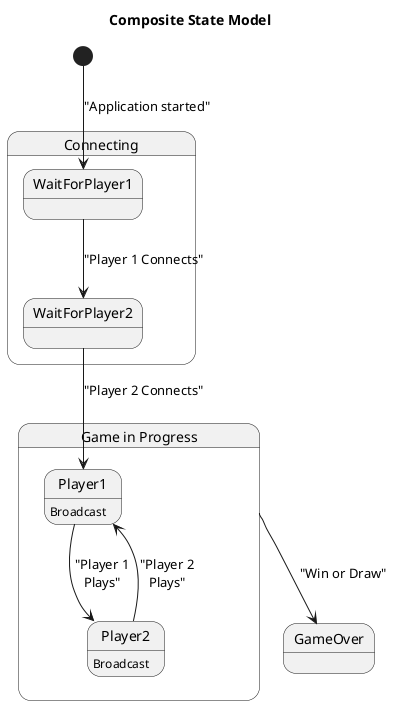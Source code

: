 @startuml

title Composite State Model
state "Game in Progress" as GameInProgress {
  state Player1 : Broadcast
  state Player2 : Broadcast
}

state "Connecting" as Connecting {
  WaitForPlayer1 --> WaitForPlayer2 : "Player 1 Connects"
  WaitForPlayer2 --> Player1 : "Player 2 Connects"
}

Player1 --> Player2: "Player 1\nPlays"
Player2 --> Player1: "Player 2\nPlays"



[*] -->  WaitForPlayer1 : "Application started"
GameInProgress --> GameOver : "Win or Draw"
@enduml


